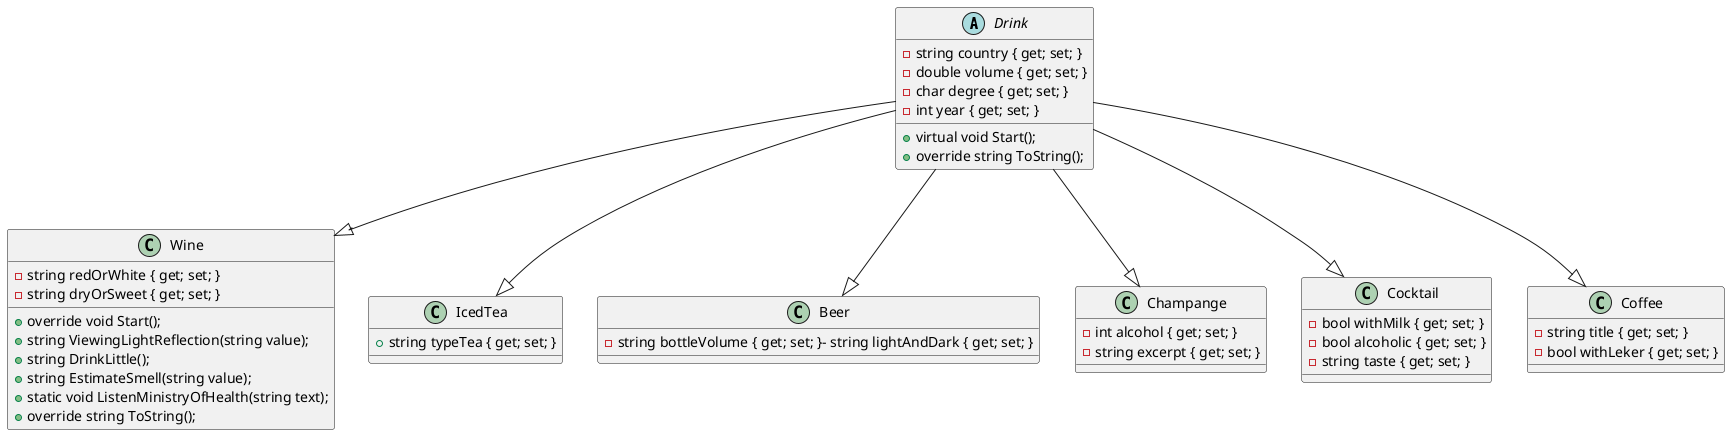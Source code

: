 ﻿@startuml

abstract class Drink
{
    - string country { get; set; }
    - double volume { get; set; }
    - char degree { get; set; }
    - int year { get; set; }

    + virtual void Start();
    + override string ToString();
}

class Wine 
{
   - string redOrWhite { get; set; }
   - string dryOrSweet { get; set; }
   
    + override void Start();   
    + string ViewingLightReflection(string value);
    + string DrinkLittle();
    + string EstimateSmell(string value); 
    + static void ListenMinistryOfHealth(string text);
    + override string ToString();
}

class IcedTea
{
    + string typeTea { get; set; }

}

class Beer
{
    - string bottleVolume { get; set; }- string lightAndDark { get; set; }
    
}


class Champange
{
    - int alcohol { get; set; }
    - string excerpt { get; set; }
}

class Cocktail
{
    - bool withMilk { get; set; }
    - bool alcoholic { get; set; }
    - string taste { get; set; }
}

class Coffee
{
    - string title { get; set; }
    - bool withLeker { get; set; }
}

Drink --|> Wine
Drink --|> IcedTea
Drink --|> Beer
Drink --|> Champange
Drink --|> Cocktail
Drink --|> Coffee

@enduml